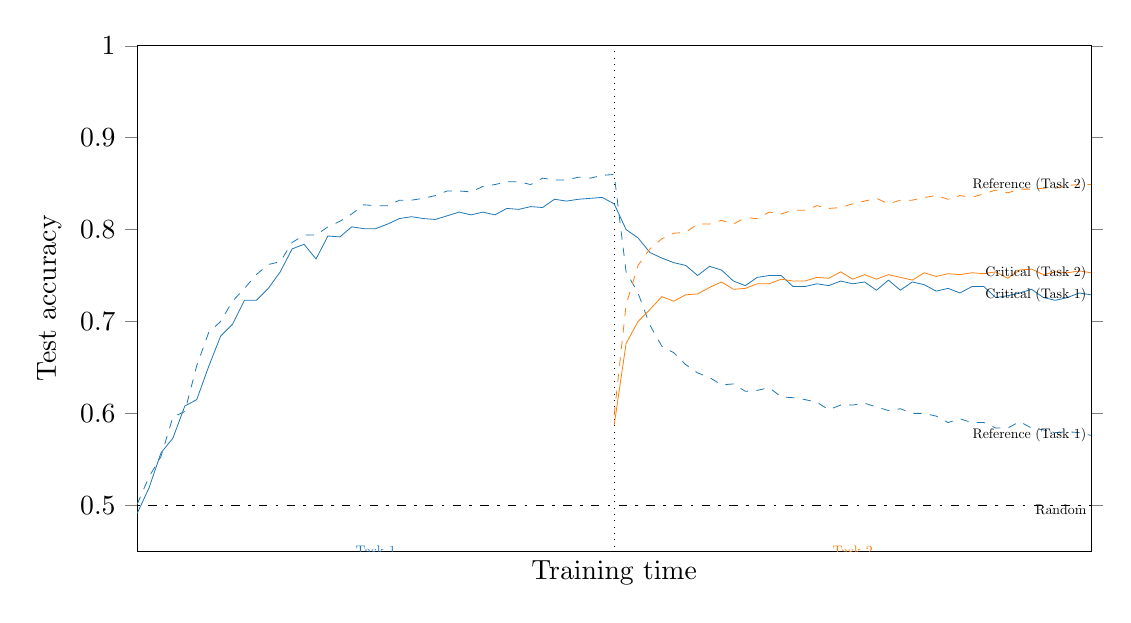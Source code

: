 % This file was created by matplotlib2tikz v0.6.18.
\begin{tikzpicture}

\definecolor{color0}{rgb}{0.122,0.467,0.706}
\definecolor{color1}{rgb}{1,0.498,0.055}

\begin{axis}[
every y tick label/.style = {
rotate=0
},
height=8cm,
tick align=outside,
width=13.698cm,
x grid style={white!69.02!black},
xlabel={Training time},
xmajorticks=false,
xmin=0, xmax=80,
y grid style={white!69.02!black},
ylabel={Test accuracy},
ymin=0.45, ymax=1,
ytick pos=both
]
\addplot [line width=0.29pt, black, dotted, forget plot]
table [row sep=\\]{%
40	0 \\
40	1 \\
};
\addplot [line width=0.29pt, black, dash pattern=on 1pt off 3pt on 3pt off 3pt, forget plot]
table [row sep=\\]{%
0	0.5 \\
80	0.5 \\
};
\addplot [line width=0.29pt, color0, forget plot]
table [row sep=\\]{%
0	0.491 \\
1	0.519 \\
2	0.557 \\
3	0.573 \\
4	0.608 \\
5	0.615 \\
6	0.651 \\
7	0.684 \\
8	0.697 \\
9	0.723 \\
10	0.723 \\
11	0.736 \\
12	0.754 \\
13	0.779 \\
14	0.784 \\
15	0.768 \\
16	0.793 \\
17	0.792 \\
18	0.803 \\
19	0.801 \\
20	0.801 \\
21	0.806 \\
22	0.812 \\
23	0.814 \\
24	0.812 \\
25	0.811 \\
26	0.815 \\
27	0.819 \\
28	0.816 \\
29	0.819 \\
30	0.816 \\
31	0.823 \\
32	0.822 \\
33	0.825 \\
34	0.824 \\
35	0.833 \\
36	0.831 \\
37	0.833 \\
38	0.834 \\
39	0.835 \\
40	0.828 \\
41	0.8 \\
42	0.791 \\
43	0.775 \\
44	0.769 \\
45	0.764 \\
46	0.761 \\
47	0.75 \\
48	0.76 \\
49	0.756 \\
50	0.744 \\
51	0.739 \\
52	0.748 \\
53	0.75 \\
54	0.75 \\
55	0.738 \\
56	0.738 \\
57	0.741 \\
58	0.739 \\
59	0.744 \\
60	0.741 \\
61	0.743 \\
62	0.734 \\
63	0.745 \\
64	0.734 \\
65	0.743 \\
66	0.74 \\
67	0.733 \\
68	0.736 \\
69	0.731 \\
70	0.738 \\
71	0.738 \\
72	0.726 \\
73	0.728 \\
74	0.731 \\
75	0.735 \\
76	0.726 \\
77	0.723 \\
78	0.726 \\
79	0.731 \\
80	0.729 \\
};
\addplot [line width=0.29pt, color0, dashed, forget plot]
table [row sep=\\]{%
0	0.501 \\
1	0.531 \\
2	0.553 \\
3	0.596 \\
4	0.602 \\
5	0.652 \\
6	0.688 \\
7	0.7 \\
8	0.722 \\
9	0.736 \\
10	0.751 \\
11	0.762 \\
12	0.765 \\
13	0.786 \\
14	0.794 \\
15	0.794 \\
16	0.803 \\
17	0.809 \\
18	0.817 \\
19	0.827 \\
20	0.826 \\
21	0.826 \\
22	0.832 \\
23	0.832 \\
24	0.834 \\
25	0.837 \\
26	0.842 \\
27	0.842 \\
28	0.841 \\
29	0.847 \\
30	0.849 \\
31	0.852 \\
32	0.852 \\
33	0.849 \\
34	0.856 \\
35	0.854 \\
36	0.854 \\
37	0.857 \\
38	0.856 \\
39	0.859 \\
40	0.86 \\
41	0.754 \\
42	0.731 \\
43	0.696 \\
44	0.673 \\
45	0.666 \\
46	0.653 \\
47	0.644 \\
48	0.639 \\
49	0.631 \\
50	0.632 \\
51	0.624 \\
52	0.625 \\
53	0.628 \\
54	0.618 \\
55	0.617 \\
56	0.615 \\
57	0.612 \\
58	0.604 \\
59	0.609 \\
60	0.609 \\
61	0.611 \\
62	0.607 \\
63	0.603 \\
64	0.605 \\
65	0.6 \\
66	0.6 \\
67	0.597 \\
68	0.59 \\
69	0.594 \\
70	0.59 \\
71	0.59 \\
72	0.584 \\
73	0.584 \\
74	0.591 \\
75	0.584 \\
76	0.582 \\
77	0.579 \\
78	0.58 \\
79	0.579 \\
80	0.576 \\
};
\addplot [line width=0.29pt, color1, forget plot]
table [row sep=\\]{%
40	0.587 \\
41	0.676 \\
42	0.7 \\
43	0.713 \\
44	0.727 \\
45	0.722 \\
46	0.729 \\
47	0.73 \\
48	0.737 \\
49	0.743 \\
50	0.735 \\
51	0.736 \\
52	0.741 \\
53	0.741 \\
54	0.746 \\
55	0.744 \\
56	0.744 \\
57	0.748 \\
58	0.747 \\
59	0.754 \\
60	0.746 \\
61	0.751 \\
62	0.746 \\
63	0.751 \\
64	0.748 \\
65	0.745 \\
66	0.753 \\
67	0.749 \\
68	0.752 \\
69	0.751 \\
70	0.753 \\
71	0.752 \\
72	0.754 \\
73	0.747 \\
74	0.756 \\
75	0.757 \\
76	0.751 \\
77	0.754 \\
78	0.753 \\
79	0.755 \\
80	0.753 \\
};
\addplot [line width=0.29pt, color1, dashed, forget plot]
table [row sep=\\]{%
40	0.598 \\
41	0.718 \\
42	0.761 \\
43	0.779 \\
44	0.79 \\
45	0.796 \\
46	0.797 \\
47	0.806 \\
48	0.806 \\
49	0.81 \\
50	0.806 \\
51	0.813 \\
52	0.812 \\
53	0.819 \\
54	0.817 \\
55	0.821 \\
56	0.821 \\
57	0.826 \\
58	0.823 \\
59	0.824 \\
60	0.828 \\
61	0.831 \\
62	0.834 \\
63	0.828 \\
64	0.832 \\
65	0.832 \\
66	0.835 \\
67	0.837 \\
68	0.833 \\
69	0.837 \\
70	0.835 \\
71	0.839 \\
72	0.843 \\
73	0.84 \\
74	0.844 \\
75	0.844 \\
76	0.845 \\
77	0.845 \\
78	0.848 \\
79	0.849 \\
80	0.849 \\
};
\node at (axis cs:20,0.45)[
  scale=0.5,
  text=color0,
  rotate=0.0
]{ Task 1};
\node at (axis cs:60,0.45)[
  scale=0.5,
  text=color1,
  rotate=0.0
]{ Task 2};
\node at (axis cs:80,0.495)[
  scale=0.5,
  anchor= east,
  text=black,
  rotate=0.0
]{ Random};
\node at (axis cs:80,0.729)[
  scale=0.5,
  anchor= east,
  text=black,
  rotate=0.0
]{ Critical (Task 1)};
\node at (axis cs:80,0.753)[
  scale=0.5,
  anchor= east,
  text=black,
  rotate=0.0
]{ Critical (Task 2)};
\node at (axis cs:80,0.576)[
  scale=0.5,
  anchor= east,
  text=black,
  rotate=0.0
]{ Reference (Task 1)};
\node at (axis cs:80,0.849)[
  scale=0.5,
  anchor= east,
  text=black,
  rotate=0.0
]{ Reference (Task 2)};
\end{axis}

\end{tikzpicture}